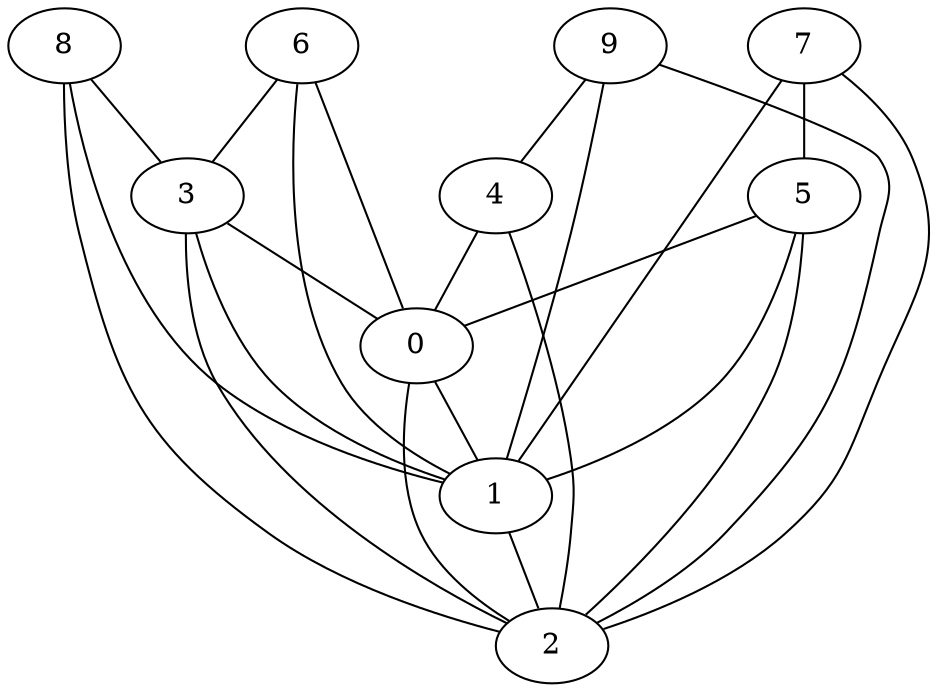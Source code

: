 graph {
    0 [ label = "0" ]
    1 [ label = "1" ]
    2 [ label = "2" ]
    3 [ label = "3" ]
    4 [ label = "4" ]
    5 [ label = "5" ]
    6 [ label = "6" ]
    7 [ label = "7" ]
    8 [ label = "8" ]
    9 [ label = "9" ]
    0 -- 1 [ ]
    0 -- 2 [ ]
    1 -- 2 [ ]
    3 -- 0 [ ]
    3 -- 1 [ ]
    3 -- 2 [ ]
    4 -- 0 [ ]
    9 -- 4 [ ]
    4 -- 2 [ ]
    5 -- 0 [ ]
    5 -- 1 [ ]
    5 -- 2 [ ]
    6 -- 0 [ ]
    6 -- 1 [ ]
    6 -- 3 [ ]
    7 -- 1 [ ]
    7 -- 2 [ ]
    7 -- 5 [ ]
    8 -- 1 [ ]
    8 -- 2 [ ]
    8 -- 3 [ ]
    9 -- 1 [ ]
    9 -- 2 [ ]
}
